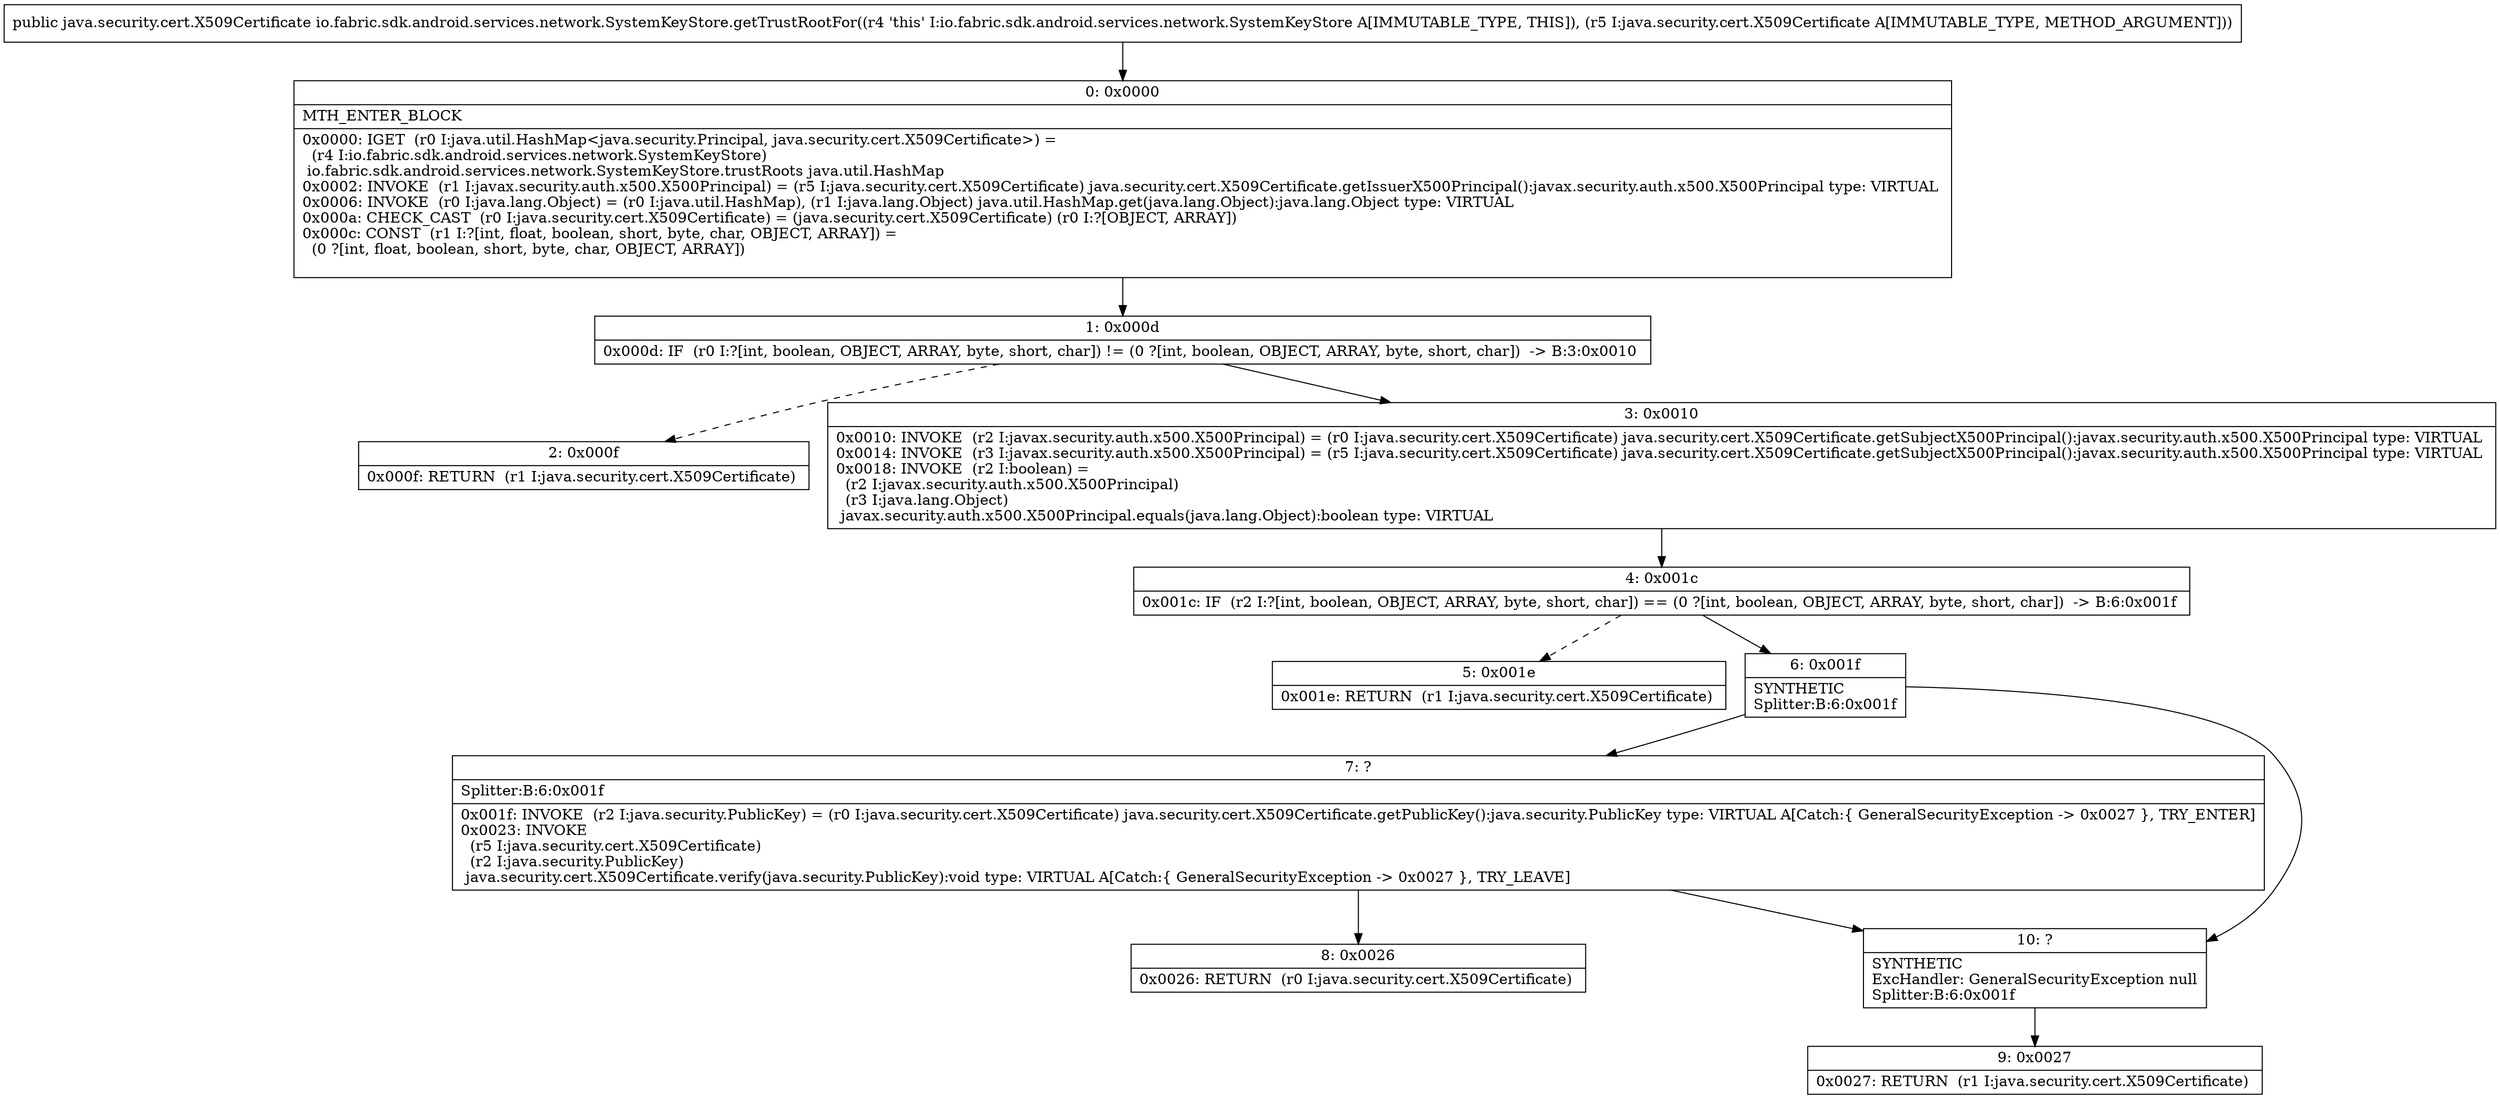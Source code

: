 digraph "CFG forio.fabric.sdk.android.services.network.SystemKeyStore.getTrustRootFor(Ljava\/security\/cert\/X509Certificate;)Ljava\/security\/cert\/X509Certificate;" {
Node_0 [shape=record,label="{0\:\ 0x0000|MTH_ENTER_BLOCK\l|0x0000: IGET  (r0 I:java.util.HashMap\<java.security.Principal, java.security.cert.X509Certificate\>) = \l  (r4 I:io.fabric.sdk.android.services.network.SystemKeyStore)\l io.fabric.sdk.android.services.network.SystemKeyStore.trustRoots java.util.HashMap \l0x0002: INVOKE  (r1 I:javax.security.auth.x500.X500Principal) = (r5 I:java.security.cert.X509Certificate) java.security.cert.X509Certificate.getIssuerX500Principal():javax.security.auth.x500.X500Principal type: VIRTUAL \l0x0006: INVOKE  (r0 I:java.lang.Object) = (r0 I:java.util.HashMap), (r1 I:java.lang.Object) java.util.HashMap.get(java.lang.Object):java.lang.Object type: VIRTUAL \l0x000a: CHECK_CAST  (r0 I:java.security.cert.X509Certificate) = (java.security.cert.X509Certificate) (r0 I:?[OBJECT, ARRAY]) \l0x000c: CONST  (r1 I:?[int, float, boolean, short, byte, char, OBJECT, ARRAY]) = \l  (0 ?[int, float, boolean, short, byte, char, OBJECT, ARRAY])\l \l}"];
Node_1 [shape=record,label="{1\:\ 0x000d|0x000d: IF  (r0 I:?[int, boolean, OBJECT, ARRAY, byte, short, char]) != (0 ?[int, boolean, OBJECT, ARRAY, byte, short, char])  \-\> B:3:0x0010 \l}"];
Node_2 [shape=record,label="{2\:\ 0x000f|0x000f: RETURN  (r1 I:java.security.cert.X509Certificate) \l}"];
Node_3 [shape=record,label="{3\:\ 0x0010|0x0010: INVOKE  (r2 I:javax.security.auth.x500.X500Principal) = (r0 I:java.security.cert.X509Certificate) java.security.cert.X509Certificate.getSubjectX500Principal():javax.security.auth.x500.X500Principal type: VIRTUAL \l0x0014: INVOKE  (r3 I:javax.security.auth.x500.X500Principal) = (r5 I:java.security.cert.X509Certificate) java.security.cert.X509Certificate.getSubjectX500Principal():javax.security.auth.x500.X500Principal type: VIRTUAL \l0x0018: INVOKE  (r2 I:boolean) = \l  (r2 I:javax.security.auth.x500.X500Principal)\l  (r3 I:java.lang.Object)\l javax.security.auth.x500.X500Principal.equals(java.lang.Object):boolean type: VIRTUAL \l}"];
Node_4 [shape=record,label="{4\:\ 0x001c|0x001c: IF  (r2 I:?[int, boolean, OBJECT, ARRAY, byte, short, char]) == (0 ?[int, boolean, OBJECT, ARRAY, byte, short, char])  \-\> B:6:0x001f \l}"];
Node_5 [shape=record,label="{5\:\ 0x001e|0x001e: RETURN  (r1 I:java.security.cert.X509Certificate) \l}"];
Node_6 [shape=record,label="{6\:\ 0x001f|SYNTHETIC\lSplitter:B:6:0x001f\l}"];
Node_7 [shape=record,label="{7\:\ ?|Splitter:B:6:0x001f\l|0x001f: INVOKE  (r2 I:java.security.PublicKey) = (r0 I:java.security.cert.X509Certificate) java.security.cert.X509Certificate.getPublicKey():java.security.PublicKey type: VIRTUAL A[Catch:\{ GeneralSecurityException \-\> 0x0027 \}, TRY_ENTER]\l0x0023: INVOKE  \l  (r5 I:java.security.cert.X509Certificate)\l  (r2 I:java.security.PublicKey)\l java.security.cert.X509Certificate.verify(java.security.PublicKey):void type: VIRTUAL A[Catch:\{ GeneralSecurityException \-\> 0x0027 \}, TRY_LEAVE]\l}"];
Node_8 [shape=record,label="{8\:\ 0x0026|0x0026: RETURN  (r0 I:java.security.cert.X509Certificate) \l}"];
Node_9 [shape=record,label="{9\:\ 0x0027|0x0027: RETURN  (r1 I:java.security.cert.X509Certificate) \l}"];
Node_10 [shape=record,label="{10\:\ ?|SYNTHETIC\lExcHandler: GeneralSecurityException null\lSplitter:B:6:0x001f\l}"];
MethodNode[shape=record,label="{public java.security.cert.X509Certificate io.fabric.sdk.android.services.network.SystemKeyStore.getTrustRootFor((r4 'this' I:io.fabric.sdk.android.services.network.SystemKeyStore A[IMMUTABLE_TYPE, THIS]), (r5 I:java.security.cert.X509Certificate A[IMMUTABLE_TYPE, METHOD_ARGUMENT])) }"];
MethodNode -> Node_0;
Node_0 -> Node_1;
Node_1 -> Node_2[style=dashed];
Node_1 -> Node_3;
Node_3 -> Node_4;
Node_4 -> Node_5[style=dashed];
Node_4 -> Node_6;
Node_6 -> Node_7;
Node_6 -> Node_10;
Node_7 -> Node_8;
Node_7 -> Node_10;
Node_10 -> Node_9;
}

